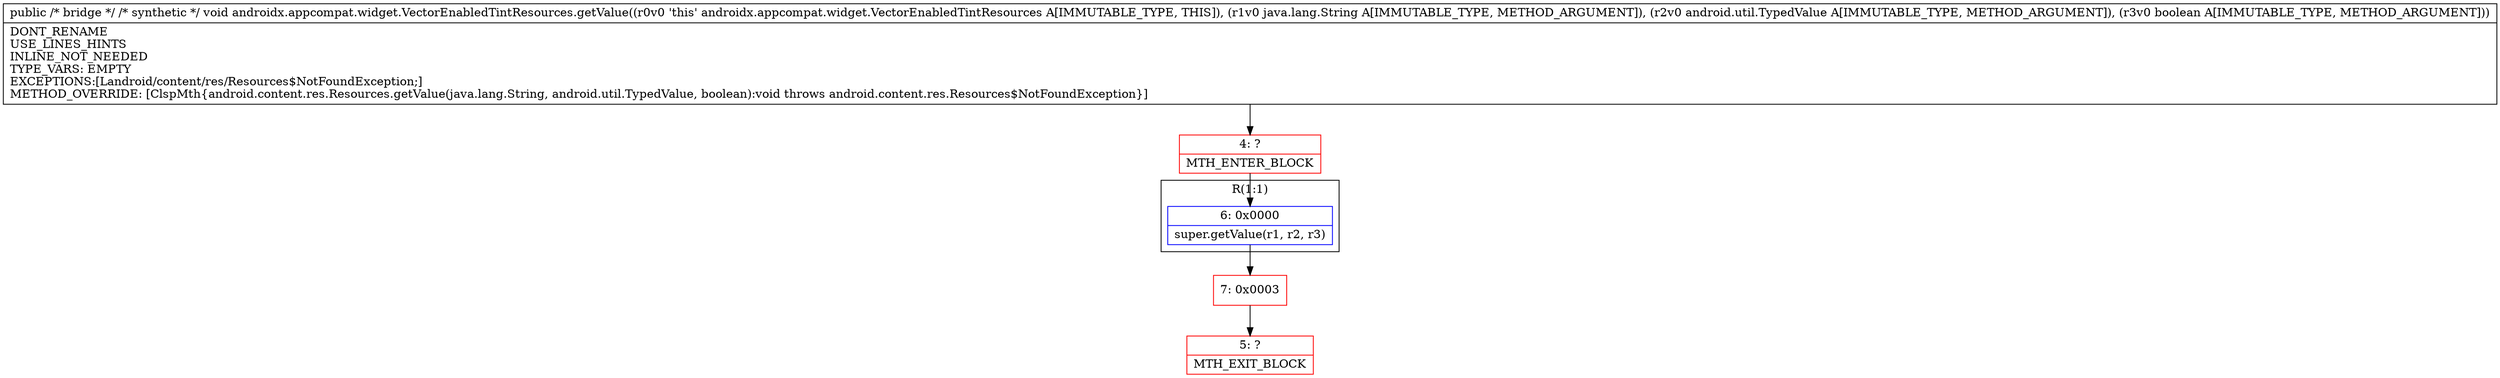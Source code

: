 digraph "CFG forandroidx.appcompat.widget.VectorEnabledTintResources.getValue(Ljava\/lang\/String;Landroid\/util\/TypedValue;Z)V" {
subgraph cluster_Region_1217711864 {
label = "R(1:1)";
node [shape=record,color=blue];
Node_6 [shape=record,label="{6\:\ 0x0000|super.getValue(r1, r2, r3)\l}"];
}
Node_4 [shape=record,color=red,label="{4\:\ ?|MTH_ENTER_BLOCK\l}"];
Node_7 [shape=record,color=red,label="{7\:\ 0x0003}"];
Node_5 [shape=record,color=red,label="{5\:\ ?|MTH_EXIT_BLOCK\l}"];
MethodNode[shape=record,label="{public \/* bridge *\/ \/* synthetic *\/ void androidx.appcompat.widget.VectorEnabledTintResources.getValue((r0v0 'this' androidx.appcompat.widget.VectorEnabledTintResources A[IMMUTABLE_TYPE, THIS]), (r1v0 java.lang.String A[IMMUTABLE_TYPE, METHOD_ARGUMENT]), (r2v0 android.util.TypedValue A[IMMUTABLE_TYPE, METHOD_ARGUMENT]), (r3v0 boolean A[IMMUTABLE_TYPE, METHOD_ARGUMENT]))  | DONT_RENAME\lUSE_LINES_HINTS\lINLINE_NOT_NEEDED\lTYPE_VARS: EMPTY\lEXCEPTIONS:[Landroid\/content\/res\/Resources$NotFoundException;]\lMETHOD_OVERRIDE: [ClspMth\{android.content.res.Resources.getValue(java.lang.String, android.util.TypedValue, boolean):void throws android.content.res.Resources$NotFoundException\}]\l}"];
MethodNode -> Node_4;Node_6 -> Node_7;
Node_4 -> Node_6;
Node_7 -> Node_5;
}

